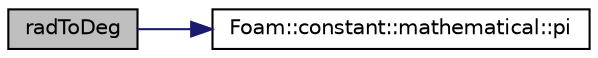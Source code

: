 digraph "radToDeg"
{
  bgcolor="transparent";
  edge [fontname="Helvetica",fontsize="10",labelfontname="Helvetica",labelfontsize="10"];
  node [fontname="Helvetica",fontsize="10",shape=record];
  rankdir="LR";
  Node99308 [label="radToDeg",height=0.2,width=0.4,color="black", fillcolor="grey75", style="filled", fontcolor="black"];
  Node99308 -> Node99309 [color="midnightblue",fontsize="10",style="solid",fontname="Helvetica"];
  Node99309 [label="Foam::constant::mathematical::pi",height=0.2,width=0.4,color="black",URL="$a21892.html#a731b8788a4c01586c35266c7ca4fed04"];
}
